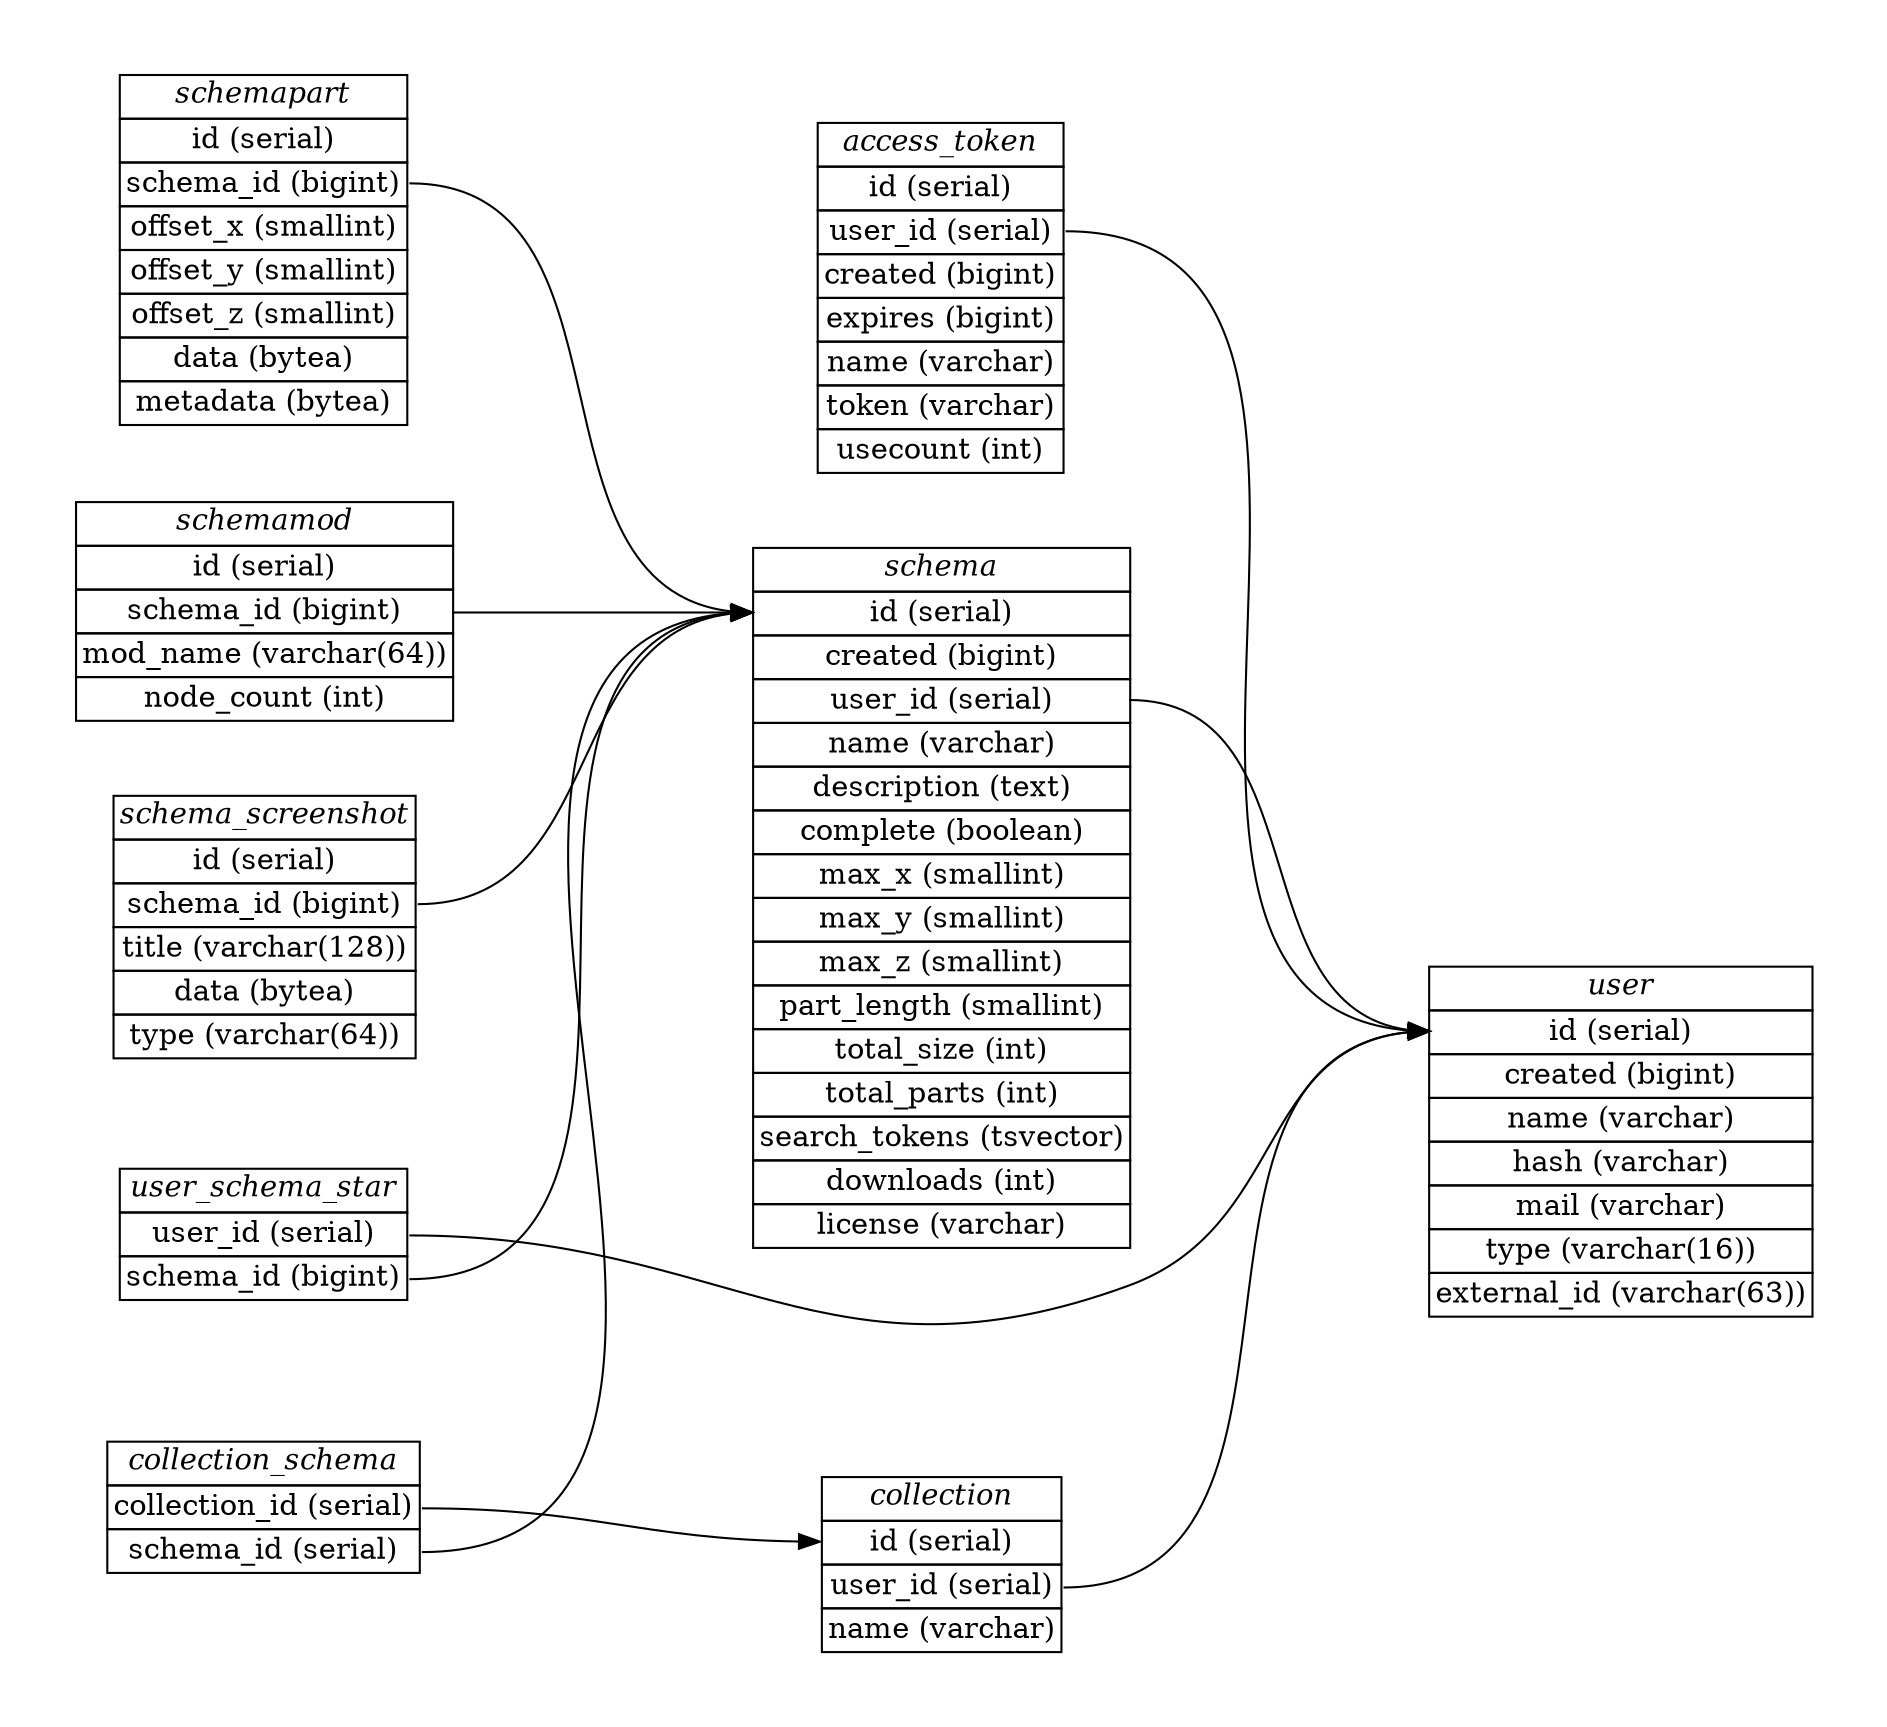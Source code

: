 digraph {
	graph [pad="0.5", nodesep="0.5", ranksep="2"];
	node [shape=plain]
	rankdir=LR;

	user [label=<
	<table border="0" cellborder="1" cellspacing="0">
	  <tr><td><i>user</i></td></tr>
	  <tr><td port="1">id (serial)</td></tr>
	  <tr><td port="2">created (bigint)</td></tr>
	  <tr><td port="3">name (varchar)</td></tr>
	  <tr><td port="4">hash (varchar)</td></tr>
	  <tr><td port="5">mail (varchar)</td></tr>
		<tr><td port="5b">type (varchar(16))</td></tr>
		<tr><td port="5c">external_id (varchar(63))</td></tr>
	</table>>];

	access_token [label=<
	<table border="0" cellborder="1" cellspacing="0">
	  <tr><td><i>access_token</i></td></tr>
	  <tr><td port="40">id (serial)</td></tr>
		<tr><td port="41">user_id (serial)</td></tr>
		<tr><td port="42">created (bigint)</td></tr>
		<tr><td port="43">expires (bigint)</td></tr>
	  <tr><td port="44">name (varchar)</td></tr>
		<tr><td port="45">token (varchar)</td></tr>
		<tr><td port="46">usecount (int)</td></tr>
	</table>>];


	schema [label=<
	<table border="0" cellborder="1" cellspacing="0">
	  <tr><td><i>schema</i></td></tr>
	  <tr><td port="6">id (serial)</td></tr>
	  <tr><td port="7">created (bigint)</td></tr>
	  <tr><td port="8">user_id (serial)</td></tr>
	  <tr><td port="9">name (varchar)</td></tr>
	  <tr><td port="10">description (text)</td></tr>
	  <tr><td port="11">complete (boolean)</td></tr>
	  <tr><td port="12">max_x (smallint)</td></tr>
	  <tr><td port="13">max_y (smallint)</td></tr>
	  <tr><td port="14">max_z (smallint)</td></tr>
	  <tr><td port="15">part_length (smallint)</td></tr>
	  <tr><td port="16">total_size (int)</td></tr>
	  <tr><td port="17">total_parts (int)</td></tr>
	  <tr><td port="18">search_tokens (tsvector)</td></tr>
	  <tr><td port="19">downloads (int)</td></tr>
	  <tr><td port="20">license (varchar)</td></tr>
	</table>>];

	schemapart [label=<
	<table border="0" cellborder="1" cellspacing="0">
	  <tr><td><i>schemapart</i></td></tr>
	  <tr><td port="22">id (serial)</td></tr>
	  <tr><td port="23">schema_id (bigint)</td></tr>
	  <tr><td port="24">offset_x (smallint)</td></tr>
	  <tr><td port="25">offset_y (smallint)</td></tr>
	  <tr><td port="26">offset_z (smallint)</td></tr>
	  <tr><td port="27">data (bytea)</td></tr>
	  <tr><td port="28">metadata (bytea)</td></tr>
	</table>>];

	schemamod [label=<
	<table border="0" cellborder="1" cellspacing="0">
	  <tr><td><i>schemamod</i></td></tr>
	  <tr><td port="29">id (serial)</td></tr>
	  <tr><td port="30">schema_id (bigint)</td></tr>
	  <tr><td port="31">mod_name (varchar(64))</td></tr>
	  <tr><td port="32">node_count (int)</td></tr>
	</table>>];

	user_schema_star [label=<
	<table border="0" cellborder="1" cellspacing="0">
	  <tr><td><i>user_schema_star</i></td></tr>
	  <tr><td port="33">user_id (serial)</td></tr>
	  <tr><td port="34">schema_id (bigint)</td></tr>
	</table>>];

	schema_screenshot [label=<
	<table border="0" cellborder="1" cellspacing="0">
	  <tr><td><i>schema_screenshot</i></td></tr>
	  <tr><td port="35">id (serial)</td></tr>
	  <tr><td port="36">schema_id (bigint)</td></tr>
	  <tr><td port="37">title (varchar(128))</td></tr>
	  <tr><td port="38">data (bytea)</td></tr>
	  <tr><td port="39">type (varchar(64))</td></tr>
	</table>>];

	collection [label=<
	<table border="0" cellborder="1" cellspacing="0">
	  <tr><td><i>collection</i></td></tr>
		<tr><td port="50">id (serial)</td></tr>
	  <tr><td port="51">user_id (serial)</td></tr>
		<tr><td port="52">name (varchar)</td></tr>
	</table>>];

	collection_schema [label=<
	<table border="0" cellborder="1" cellspacing="0">
	  <tr><td><i>collection_schema</i></td></tr>
		<tr><td port="61">collection_id (serial)</td></tr>
		<tr><td port="62">schema_id (serial)</td></tr>
	</table>>];

	collection_schema:62 -> schema:6;
	collection_schema:61 -> collection:50;
	collection:51 -> user:1;
	schema:8 -> user:1;
	access_token:41 -> user:1
	schemapart:23 -> schema:6;
	schemamod:30 -> schema:6;
	user_schema_star:33 -> user:1;
	user_schema_star:34 -> schema:6;
	schema_screenshot:36 -> schema:6;
}
